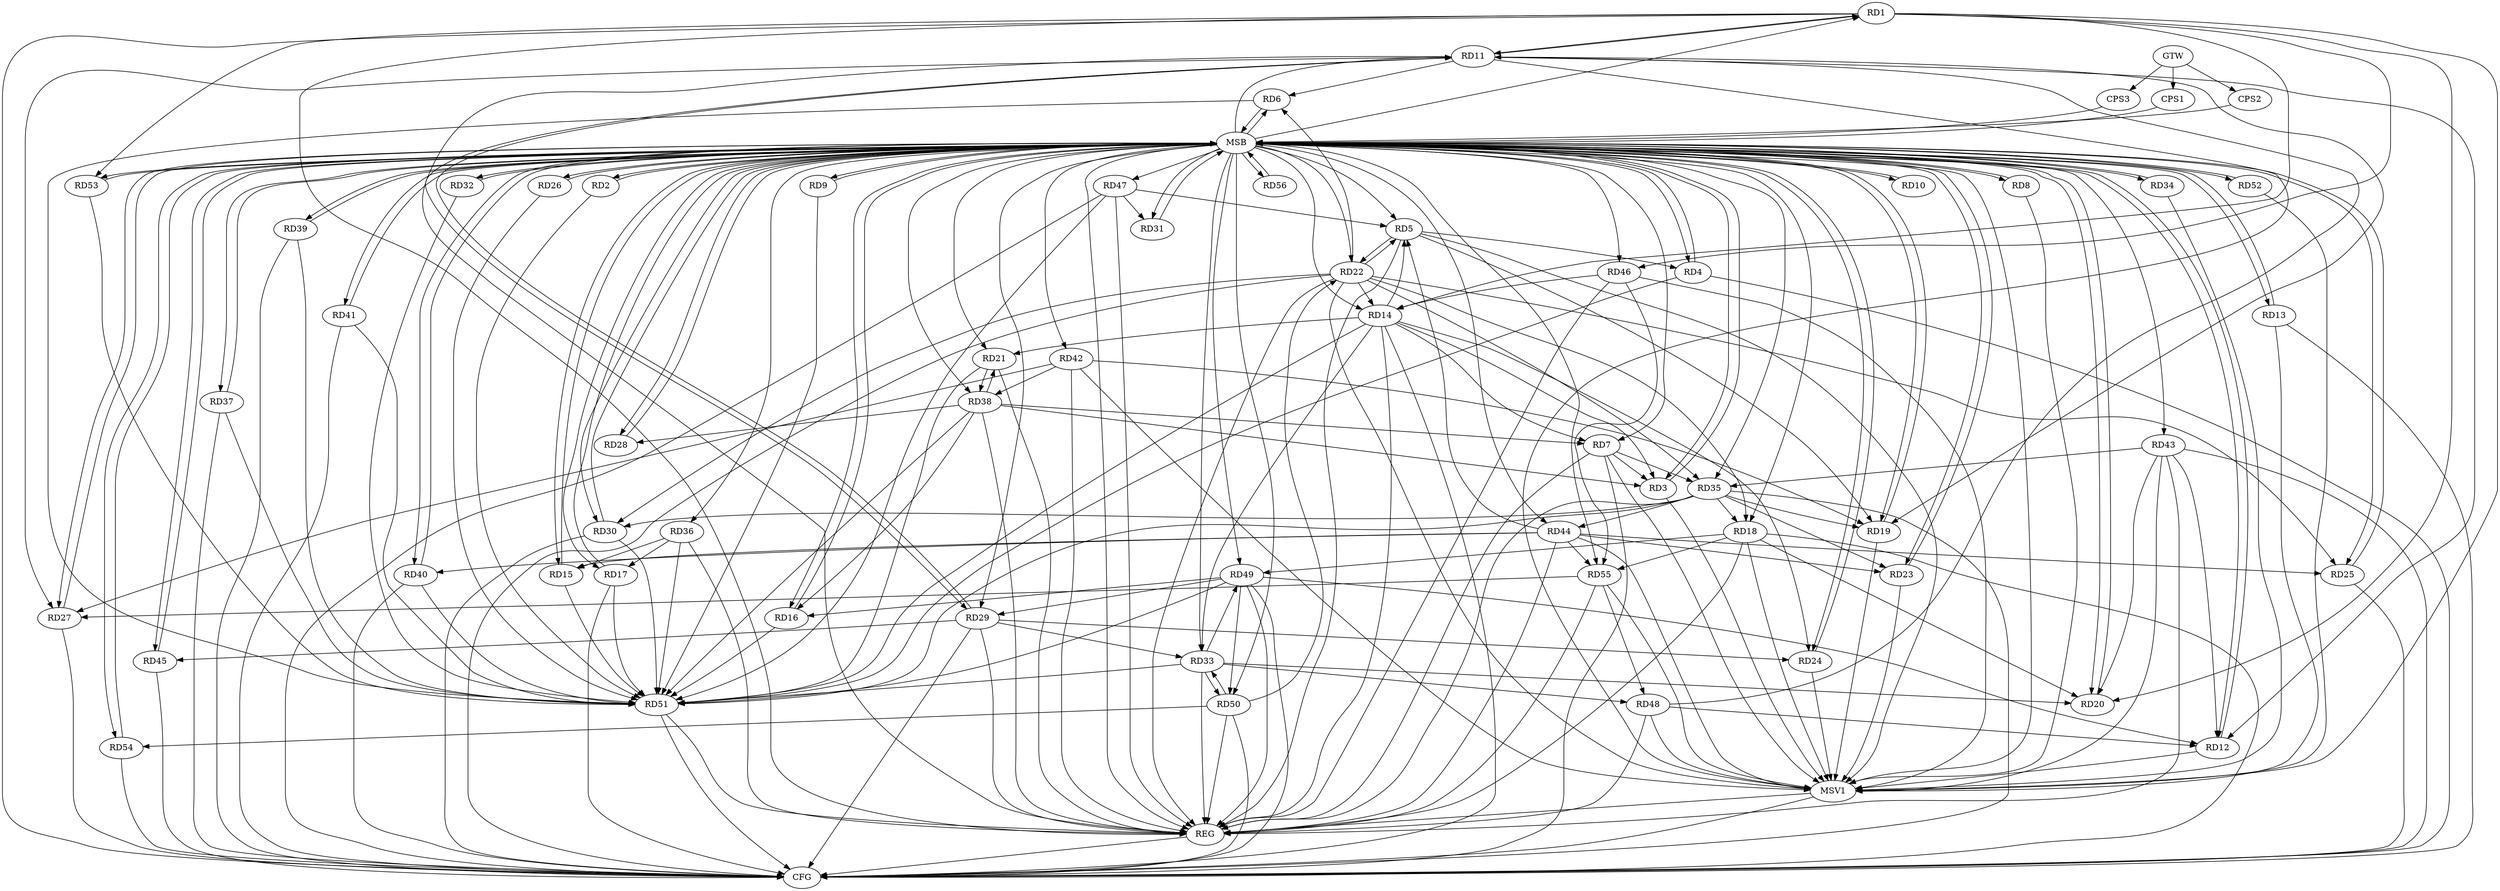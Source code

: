 strict digraph G {
  RD1 [ label="RD1" ];
  RD2 [ label="RD2" ];
  RD3 [ label="RD3" ];
  RD4 [ label="RD4" ];
  RD5 [ label="RD5" ];
  RD6 [ label="RD6" ];
  RD7 [ label="RD7" ];
  RD8 [ label="RD8" ];
  RD9 [ label="RD9" ];
  RD10 [ label="RD10" ];
  RD11 [ label="RD11" ];
  RD12 [ label="RD12" ];
  RD13 [ label="RD13" ];
  RD14 [ label="RD14" ];
  RD15 [ label="RD15" ];
  RD16 [ label="RD16" ];
  RD17 [ label="RD17" ];
  RD18 [ label="RD18" ];
  RD19 [ label="RD19" ];
  RD20 [ label="RD20" ];
  RD21 [ label="RD21" ];
  RD22 [ label="RD22" ];
  RD23 [ label="RD23" ];
  RD24 [ label="RD24" ];
  RD25 [ label="RD25" ];
  RD26 [ label="RD26" ];
  RD27 [ label="RD27" ];
  RD28 [ label="RD28" ];
  RD29 [ label="RD29" ];
  RD30 [ label="RD30" ];
  RD31 [ label="RD31" ];
  RD32 [ label="RD32" ];
  RD33 [ label="RD33" ];
  RD34 [ label="RD34" ];
  RD35 [ label="RD35" ];
  RD36 [ label="RD36" ];
  RD37 [ label="RD37" ];
  RD38 [ label="RD38" ];
  RD39 [ label="RD39" ];
  RD40 [ label="RD40" ];
  RD41 [ label="RD41" ];
  RD42 [ label="RD42" ];
  RD43 [ label="RD43" ];
  RD44 [ label="RD44" ];
  RD45 [ label="RD45" ];
  RD46 [ label="RD46" ];
  RD47 [ label="RD47" ];
  RD48 [ label="RD48" ];
  RD49 [ label="RD49" ];
  RD50 [ label="RD50" ];
  RD51 [ label="RD51" ];
  RD52 [ label="RD52" ];
  RD53 [ label="RD53" ];
  RD54 [ label="RD54" ];
  RD55 [ label="RD55" ];
  RD56 [ label="RD56" ];
  CPS1 [ label="CPS1" ];
  CPS2 [ label="CPS2" ];
  CPS3 [ label="CPS3" ];
  GTW [ label="GTW" ];
  REG [ label="REG" ];
  MSB [ label="MSB" ];
  CFG [ label="CFG" ];
  MSV1 [ label="MSV1" ];
  RD1 -> RD11;
  RD11 -> RD1;
  RD1 -> RD14;
  RD1 -> RD20;
  RD1 -> RD46;
  RD1 -> RD53;
  RD7 -> RD3;
  RD14 -> RD3;
  RD38 -> RD3;
  RD5 -> RD4;
  RD14 -> RD5;
  RD5 -> RD19;
  RD5 -> RD22;
  RD22 -> RD5;
  RD44 -> RD5;
  RD47 -> RD5;
  RD11 -> RD6;
  RD22 -> RD6;
  RD14 -> RD7;
  RD7 -> RD35;
  RD38 -> RD7;
  RD11 -> RD12;
  RD11 -> RD19;
  RD11 -> RD27;
  RD11 -> RD29;
  RD29 -> RD11;
  RD48 -> RD11;
  RD43 -> RD12;
  RD48 -> RD12;
  RD49 -> RD12;
  RD14 -> RD21;
  RD22 -> RD14;
  RD14 -> RD24;
  RD14 -> RD33;
  RD46 -> RD14;
  RD36 -> RD15;
  RD44 -> RD15;
  RD38 -> RD16;
  RD49 -> RD16;
  RD36 -> RD17;
  RD18 -> RD20;
  RD22 -> RD18;
  RD35 -> RD18;
  RD18 -> RD49;
  RD18 -> RD55;
  RD35 -> RD19;
  RD42 -> RD19;
  RD33 -> RD20;
  RD43 -> RD20;
  RD21 -> RD38;
  RD38 -> RD21;
  RD22 -> RD25;
  RD22 -> RD30;
  RD22 -> RD35;
  RD50 -> RD22;
  RD35 -> RD23;
  RD44 -> RD23;
  RD29 -> RD24;
  RD44 -> RD25;
  RD42 -> RD27;
  RD55 -> RD27;
  RD38 -> RD28;
  RD29 -> RD33;
  RD29 -> RD45;
  RD49 -> RD29;
  RD35 -> RD30;
  RD47 -> RD31;
  RD33 -> RD48;
  RD33 -> RD49;
  RD33 -> RD50;
  RD50 -> RD33;
  RD43 -> RD35;
  RD35 -> RD44;
  RD42 -> RD38;
  RD44 -> RD40;
  RD44 -> RD55;
  RD46 -> RD55;
  RD55 -> RD48;
  RD49 -> RD50;
  RD50 -> RD54;
  GTW -> CPS1;
  GTW -> CPS2;
  GTW -> CPS3;
  RD1 -> REG;
  RD5 -> REG;
  RD7 -> REG;
  RD11 -> REG;
  RD14 -> REG;
  RD18 -> REG;
  RD21 -> REG;
  RD22 -> REG;
  RD29 -> REG;
  RD33 -> REG;
  RD35 -> REG;
  RD36 -> REG;
  RD38 -> REG;
  RD42 -> REG;
  RD43 -> REG;
  RD44 -> REG;
  RD46 -> REG;
  RD47 -> REG;
  RD48 -> REG;
  RD49 -> REG;
  RD50 -> REG;
  RD51 -> REG;
  RD55 -> REG;
  RD2 -> MSB;
  MSB -> RD28;
  MSB -> RD40;
  MSB -> RD49;
  MSB -> REG;
  RD3 -> MSB;
  MSB -> RD8;
  MSB -> RD26;
  RD4 -> MSB;
  MSB -> RD3;
  MSB -> RD32;
  MSB -> RD33;
  RD6 -> MSB;
  MSB -> RD5;
  MSB -> RD7;
  MSB -> RD14;
  RD8 -> MSB;
  MSB -> RD1;
  MSB -> RD24;
  RD9 -> MSB;
  MSB -> RD20;
  MSB -> RD50;
  RD10 -> MSB;
  MSB -> RD4;
  MSB -> RD17;
  MSB -> RD18;
  MSB -> RD35;
  MSB -> RD42;
  MSB -> RD47;
  MSB -> RD56;
  RD12 -> MSB;
  MSB -> RD21;
  MSB -> RD22;
  MSB -> RD25;
  MSB -> RD36;
  MSB -> RD37;
  MSB -> RD39;
  MSB -> RD52;
  RD13 -> MSB;
  MSB -> RD46;
  RD15 -> MSB;
  MSB -> RD38;
  MSB -> RD53;
  RD16 -> MSB;
  MSB -> RD6;
  MSB -> RD19;
  MSB -> RD31;
  RD17 -> MSB;
  MSB -> RD12;
  MSB -> RD34;
  RD19 -> MSB;
  RD20 -> MSB;
  MSB -> RD2;
  MSB -> RD23;
  RD23 -> MSB;
  MSB -> RD10;
  MSB -> RD13;
  RD24 -> MSB;
  RD25 -> MSB;
  MSB -> RD11;
  MSB -> RD45;
  MSB -> RD55;
  RD26 -> MSB;
  MSB -> RD30;
  MSB -> RD41;
  RD27 -> MSB;
  MSB -> RD43;
  RD28 -> MSB;
  MSB -> RD9;
  MSB -> RD15;
  RD30 -> MSB;
  RD31 -> MSB;
  RD32 -> MSB;
  RD34 -> MSB;
  MSB -> RD16;
  RD37 -> MSB;
  RD39 -> MSB;
  RD40 -> MSB;
  MSB -> RD27;
  MSB -> RD54;
  RD41 -> MSB;
  RD45 -> MSB;
  RD52 -> MSB;
  RD53 -> MSB;
  MSB -> RD29;
  MSB -> RD44;
  RD54 -> MSB;
  RD56 -> MSB;
  CPS1 -> MSB;
  CPS2 -> MSB;
  CPS3 -> MSB;
  RD50 -> CFG;
  RD41 -> CFG;
  RD47 -> CFG;
  RD4 -> CFG;
  RD40 -> CFG;
  RD37 -> CFG;
  RD39 -> CFG;
  RD29 -> CFG;
  RD35 -> CFG;
  RD7 -> CFG;
  RD54 -> CFG;
  RD25 -> CFG;
  RD43 -> CFG;
  RD17 -> CFG;
  RD22 -> CFG;
  RD13 -> CFG;
  RD14 -> CFG;
  RD30 -> CFG;
  RD49 -> CFG;
  RD51 -> CFG;
  RD45 -> CFG;
  RD18 -> CFG;
  RD1 -> CFG;
  RD27 -> CFG;
  REG -> CFG;
  RD21 -> RD51;
  RD4 -> RD51;
  RD14 -> RD51;
  RD49 -> RD51;
  RD15 -> RD51;
  RD47 -> RD51;
  RD6 -> RD51;
  RD37 -> RD51;
  RD30 -> RD51;
  RD35 -> RD51;
  RD40 -> RD51;
  RD36 -> RD51;
  RD38 -> RD51;
  RD39 -> RD51;
  RD26 -> RD51;
  RD2 -> RD51;
  RD17 -> RD51;
  RD33 -> RD51;
  RD9 -> RD51;
  RD16 -> RD51;
  RD41 -> RD51;
  RD32 -> RD51;
  RD53 -> RD51;
  RD1 -> MSV1;
  RD11 -> MSV1;
  RD42 -> MSV1;
  RD43 -> MSV1;
  RD44 -> MSV1;
  RD46 -> MSV1;
  MSB -> MSV1;
  RD3 -> MSV1;
  RD55 -> MSV1;
  RD52 -> MSV1;
  RD23 -> MSV1;
  RD7 -> MSV1;
  RD34 -> MSV1;
  RD12 -> MSV1;
  RD22 -> MSV1;
  RD19 -> MSV1;
  RD18 -> MSV1;
  RD24 -> MSV1;
  RD13 -> MSV1;
  RD8 -> MSV1;
  RD5 -> MSV1;
  RD48 -> MSV1;
  MSV1 -> REG;
  MSV1 -> CFG;
}
